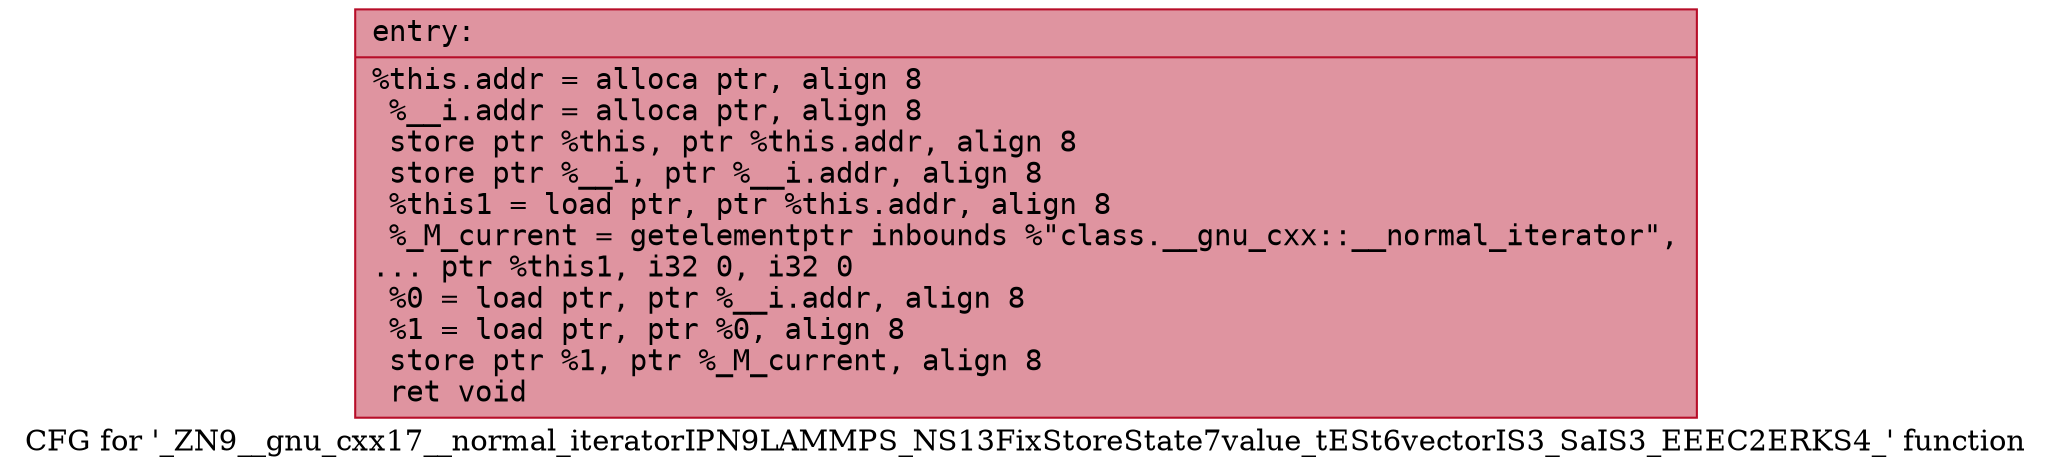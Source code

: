 digraph "CFG for '_ZN9__gnu_cxx17__normal_iteratorIPN9LAMMPS_NS13FixStoreState7value_tESt6vectorIS3_SaIS3_EEEC2ERKS4_' function" {
	label="CFG for '_ZN9__gnu_cxx17__normal_iteratorIPN9LAMMPS_NS13FixStoreState7value_tESt6vectorIS3_SaIS3_EEEC2ERKS4_' function";

	Node0x55b564ad6230 [shape=record,color="#b70d28ff", style=filled, fillcolor="#b70d2870" fontname="Courier",label="{entry:\l|  %this.addr = alloca ptr, align 8\l  %__i.addr = alloca ptr, align 8\l  store ptr %this, ptr %this.addr, align 8\l  store ptr %__i, ptr %__i.addr, align 8\l  %this1 = load ptr, ptr %this.addr, align 8\l  %_M_current = getelementptr inbounds %\"class.__gnu_cxx::__normal_iterator\",\l... ptr %this1, i32 0, i32 0\l  %0 = load ptr, ptr %__i.addr, align 8\l  %1 = load ptr, ptr %0, align 8\l  store ptr %1, ptr %_M_current, align 8\l  ret void\l}"];
}
